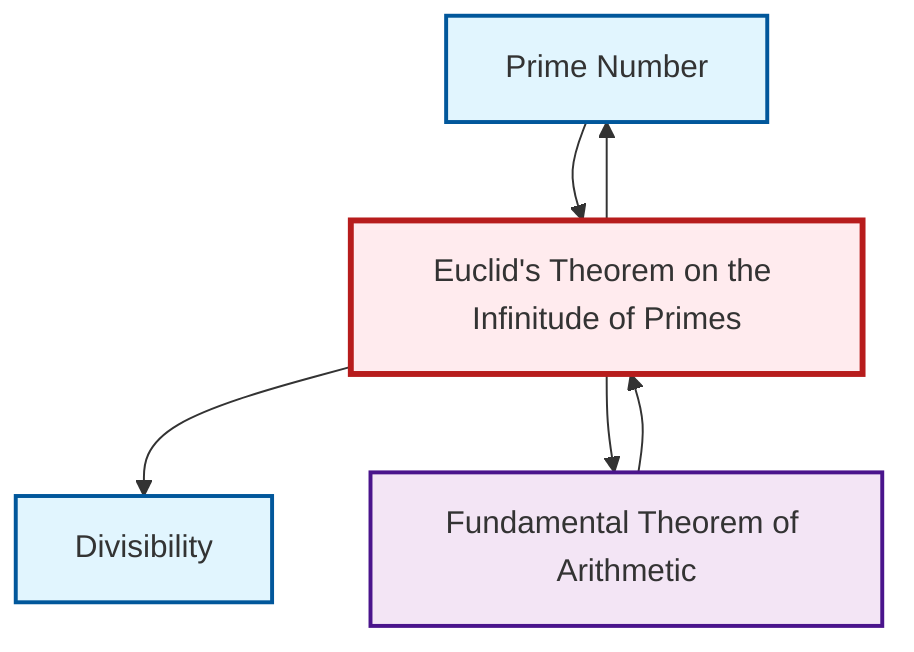 graph TD
    classDef definition fill:#e1f5fe,stroke:#01579b,stroke-width:2px
    classDef theorem fill:#f3e5f5,stroke:#4a148c,stroke-width:2px
    classDef axiom fill:#fff3e0,stroke:#e65100,stroke-width:2px
    classDef example fill:#e8f5e9,stroke:#1b5e20,stroke-width:2px
    classDef current fill:#ffebee,stroke:#b71c1c,stroke-width:3px
    def-divisibility["Divisibility"]:::definition
    def-prime["Prime Number"]:::definition
    thm-fundamental-arithmetic["Fundamental Theorem of Arithmetic"]:::theorem
    thm-euclid-infinitude-primes["Euclid's Theorem on the Infinitude of Primes"]:::theorem
    thm-euclid-infinitude-primes --> def-prime
    thm-euclid-infinitude-primes --> def-divisibility
    def-prime --> thm-euclid-infinitude-primes
    thm-euclid-infinitude-primes --> thm-fundamental-arithmetic
    thm-fundamental-arithmetic --> thm-euclid-infinitude-primes
    class thm-euclid-infinitude-primes current